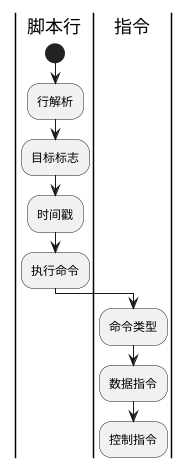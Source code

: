 @startuml
|脚本行|
start
:行解析;
:目标标志;
:时间戳;
:执行命令;
|指令|
:命令类型;
:数据指令;
:控制指令;

/'
component "脚本行" as exline
component "设备标志" as device
component "指令" as instruction
component "时间戳" as timestamp
component "数据控制" as datacontrol
component "UI控制" as devicecontrol
package "脚本行" {
"设备标志" <|-- "指 令"
 "指 令" <|-- "时间戳"
}
:脚本行;
fork
:目标标志(设备);
fork again
:指令;
fork again
:时间戳;
end fork
stop
'/


@enduml